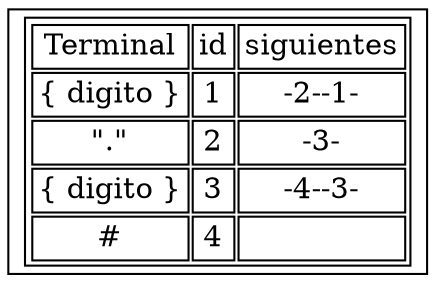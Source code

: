 digraph G{
node [shape=record];
table [ label = <
<table>
<tr><td>Terminal</td><td>id</td><td>siguientes</td></tr>
<tr>
<td>\{ digito \}</td><td>1</td><td>-2--1-</td>
</tr>
<tr>
<td>"."</td><td>2</td><td>-3-</td>
</tr>
<tr>
<td>\{ digito \}</td><td>3</td><td>-4--3-</td>
</tr>
<tr>
<td>#</td><td>4</td><td></td>
</tr>
</table>> ]
}
